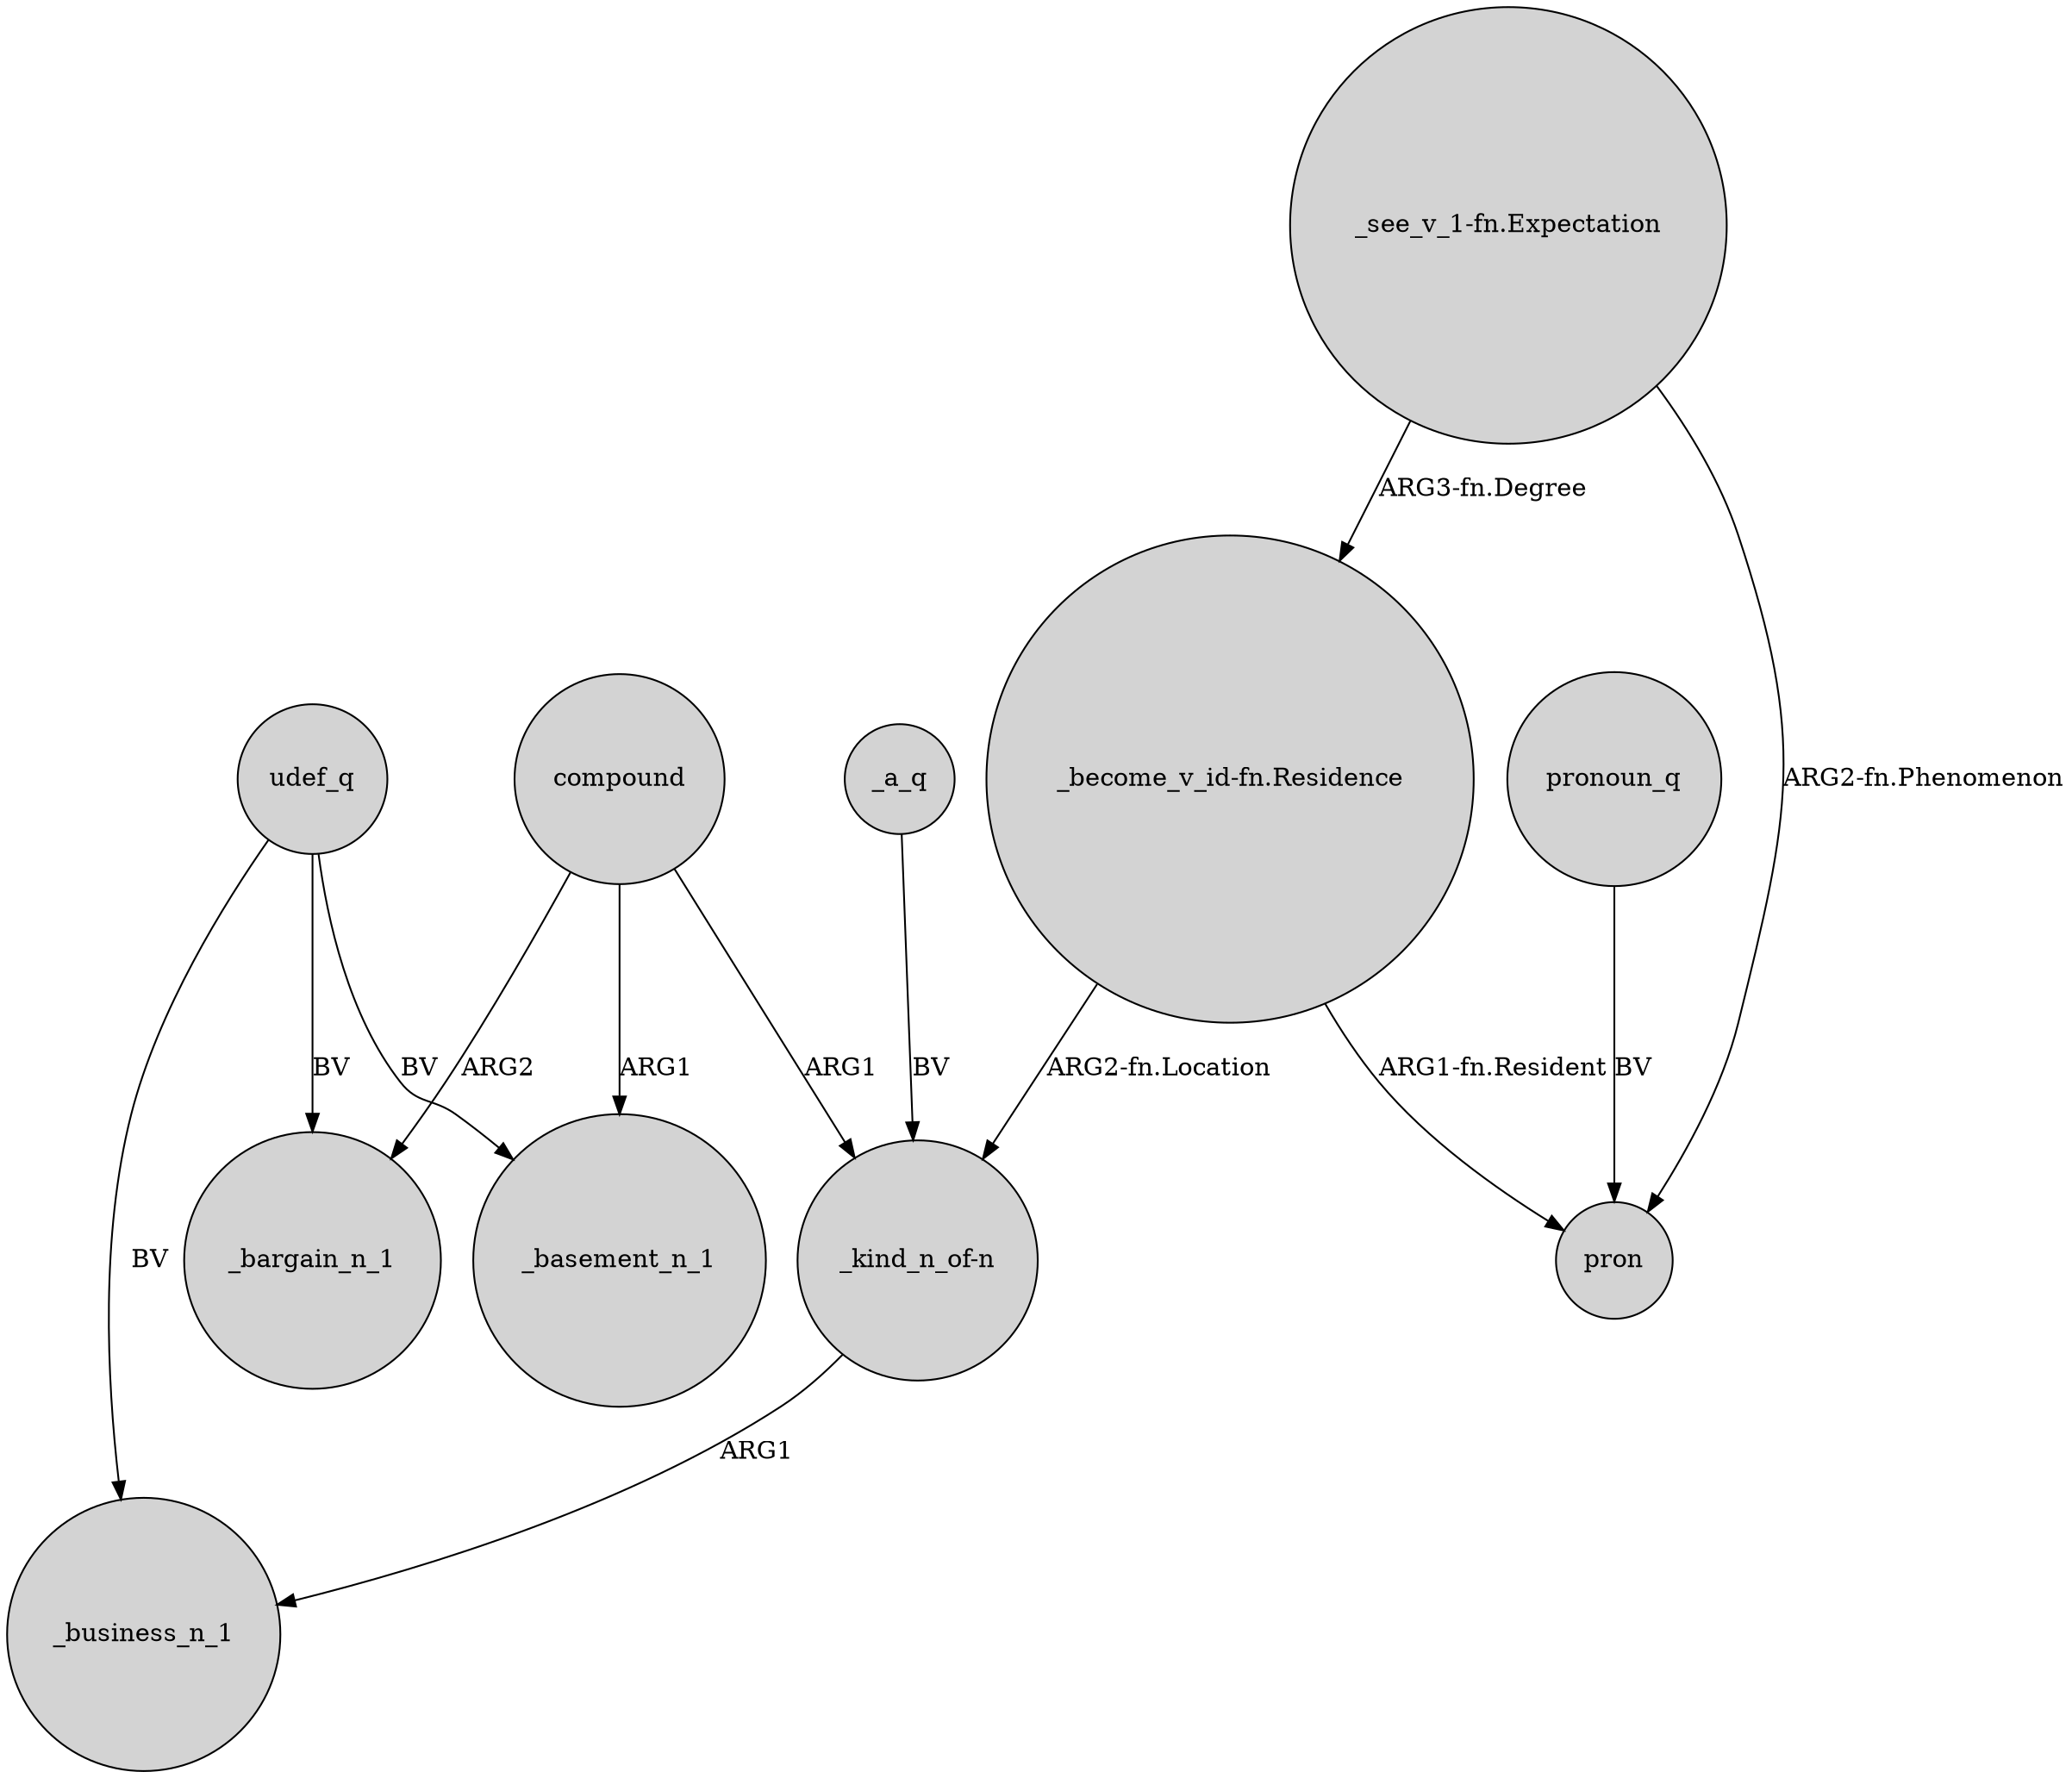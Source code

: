 digraph {
	node [shape=circle style=filled]
	"_become_v_id-fn.Residence" -> "_kind_n_of-n" [label="ARG2-fn.Location"]
	"_become_v_id-fn.Residence" -> pron [label="ARG1-fn.Resident"]
	"_see_v_1-fn.Expectation" -> "_become_v_id-fn.Residence" [label="ARG3-fn.Degree"]
	udef_q -> _business_n_1 [label=BV]
	"_kind_n_of-n" -> _business_n_1 [label=ARG1]
	compound -> "_kind_n_of-n" [label=ARG1]
	compound -> _basement_n_1 [label=ARG1]
	udef_q -> _bargain_n_1 [label=BV]
	_a_q -> "_kind_n_of-n" [label=BV]
	pronoun_q -> pron [label=BV]
	"_see_v_1-fn.Expectation" -> pron [label="ARG2-fn.Phenomenon"]
	compound -> _bargain_n_1 [label=ARG2]
	udef_q -> _basement_n_1 [label=BV]
}
